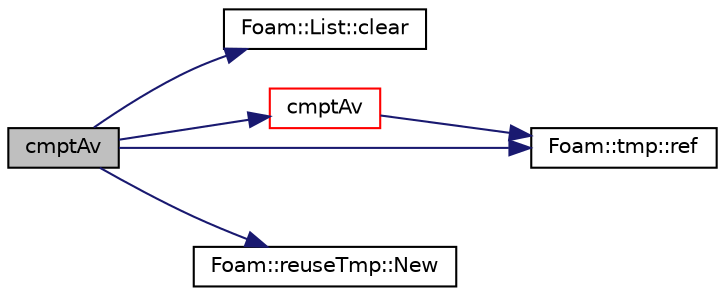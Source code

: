 digraph "cmptAv"
{
  bgcolor="transparent";
  edge [fontname="Helvetica",fontsize="10",labelfontname="Helvetica",labelfontsize="10"];
  node [fontname="Helvetica",fontsize="10",shape=record];
  rankdir="LR";
  Node78214 [label="cmptAv",height=0.2,width=0.4,color="black", fillcolor="grey75", style="filled", fontcolor="black"];
  Node78214 -> Node78215 [color="midnightblue",fontsize="10",style="solid",fontname="Helvetica"];
  Node78215 [label="Foam::List::clear",height=0.2,width=0.4,color="black",URL="$a26833.html#ac8bb3912a3ce86b15842e79d0b421204",tooltip="Clear the list, i.e. set size to zero. "];
  Node78214 -> Node78216 [color="midnightblue",fontsize="10",style="solid",fontname="Helvetica"];
  Node78216 [label="cmptAv",height=0.2,width=0.4,color="red",URL="$a21851.html#a7af056d5acb329854c78eb3267468c11"];
  Node78216 -> Node78223 [color="midnightblue",fontsize="10",style="solid",fontname="Helvetica"];
  Node78223 [label="Foam::tmp::ref",height=0.2,width=0.4,color="black",URL="$a27077.html#aeaf81e641282874cef07f5b808efc83b",tooltip="Return non-const reference or generate a fatal error. "];
  Node78214 -> Node78224 [color="midnightblue",fontsize="10",style="solid",fontname="Helvetica"];
  Node78224 [label="Foam::reuseTmp::New",height=0.2,width=0.4,color="black",URL="$a27585.html#a2b5e0e2610db362989068624238a3e2c"];
  Node78214 -> Node78223 [color="midnightblue",fontsize="10",style="solid",fontname="Helvetica"];
}
